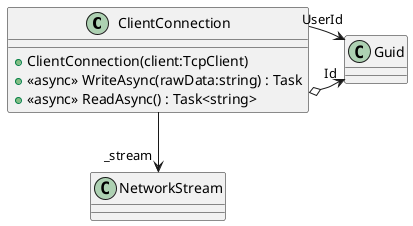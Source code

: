 @startuml
class ClientConnection {
    + ClientConnection(client:TcpClient)
    + <<async>> WriteAsync(rawData:string) : Task
    + <<async>> ReadAsync() : Task<string>
}
ClientConnection --> "_stream" NetworkStream
ClientConnection o-> "Id" Guid
ClientConnection --> "UserId" Guid
@enduml
